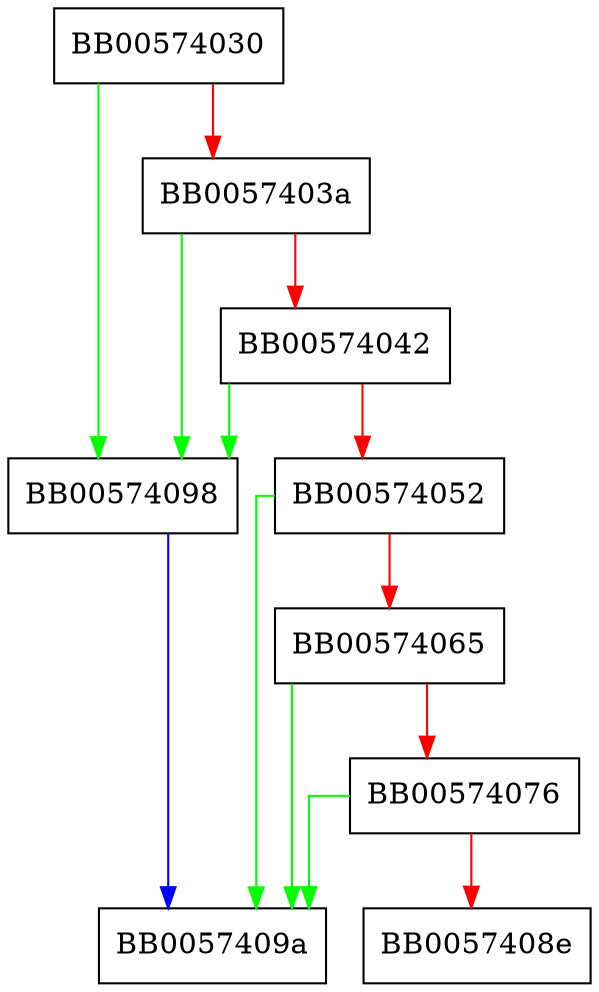 digraph OSSL_CRMF_MSG_set1_regCtrl_oldCertID {
  node [shape="box"];
  graph [splines=ortho];
  BB00574030 -> BB00574098 [color="green"];
  BB00574030 -> BB0057403a [color="red"];
  BB0057403a -> BB00574098 [color="green"];
  BB0057403a -> BB00574042 [color="red"];
  BB00574042 -> BB00574098 [color="green"];
  BB00574042 -> BB00574052 [color="red"];
  BB00574052 -> BB0057409a [color="green"];
  BB00574052 -> BB00574065 [color="red"];
  BB00574065 -> BB0057409a [color="green"];
  BB00574065 -> BB00574076 [color="red"];
  BB00574076 -> BB0057409a [color="green"];
  BB00574076 -> BB0057408e [color="red"];
  BB00574098 -> BB0057409a [color="blue"];
}